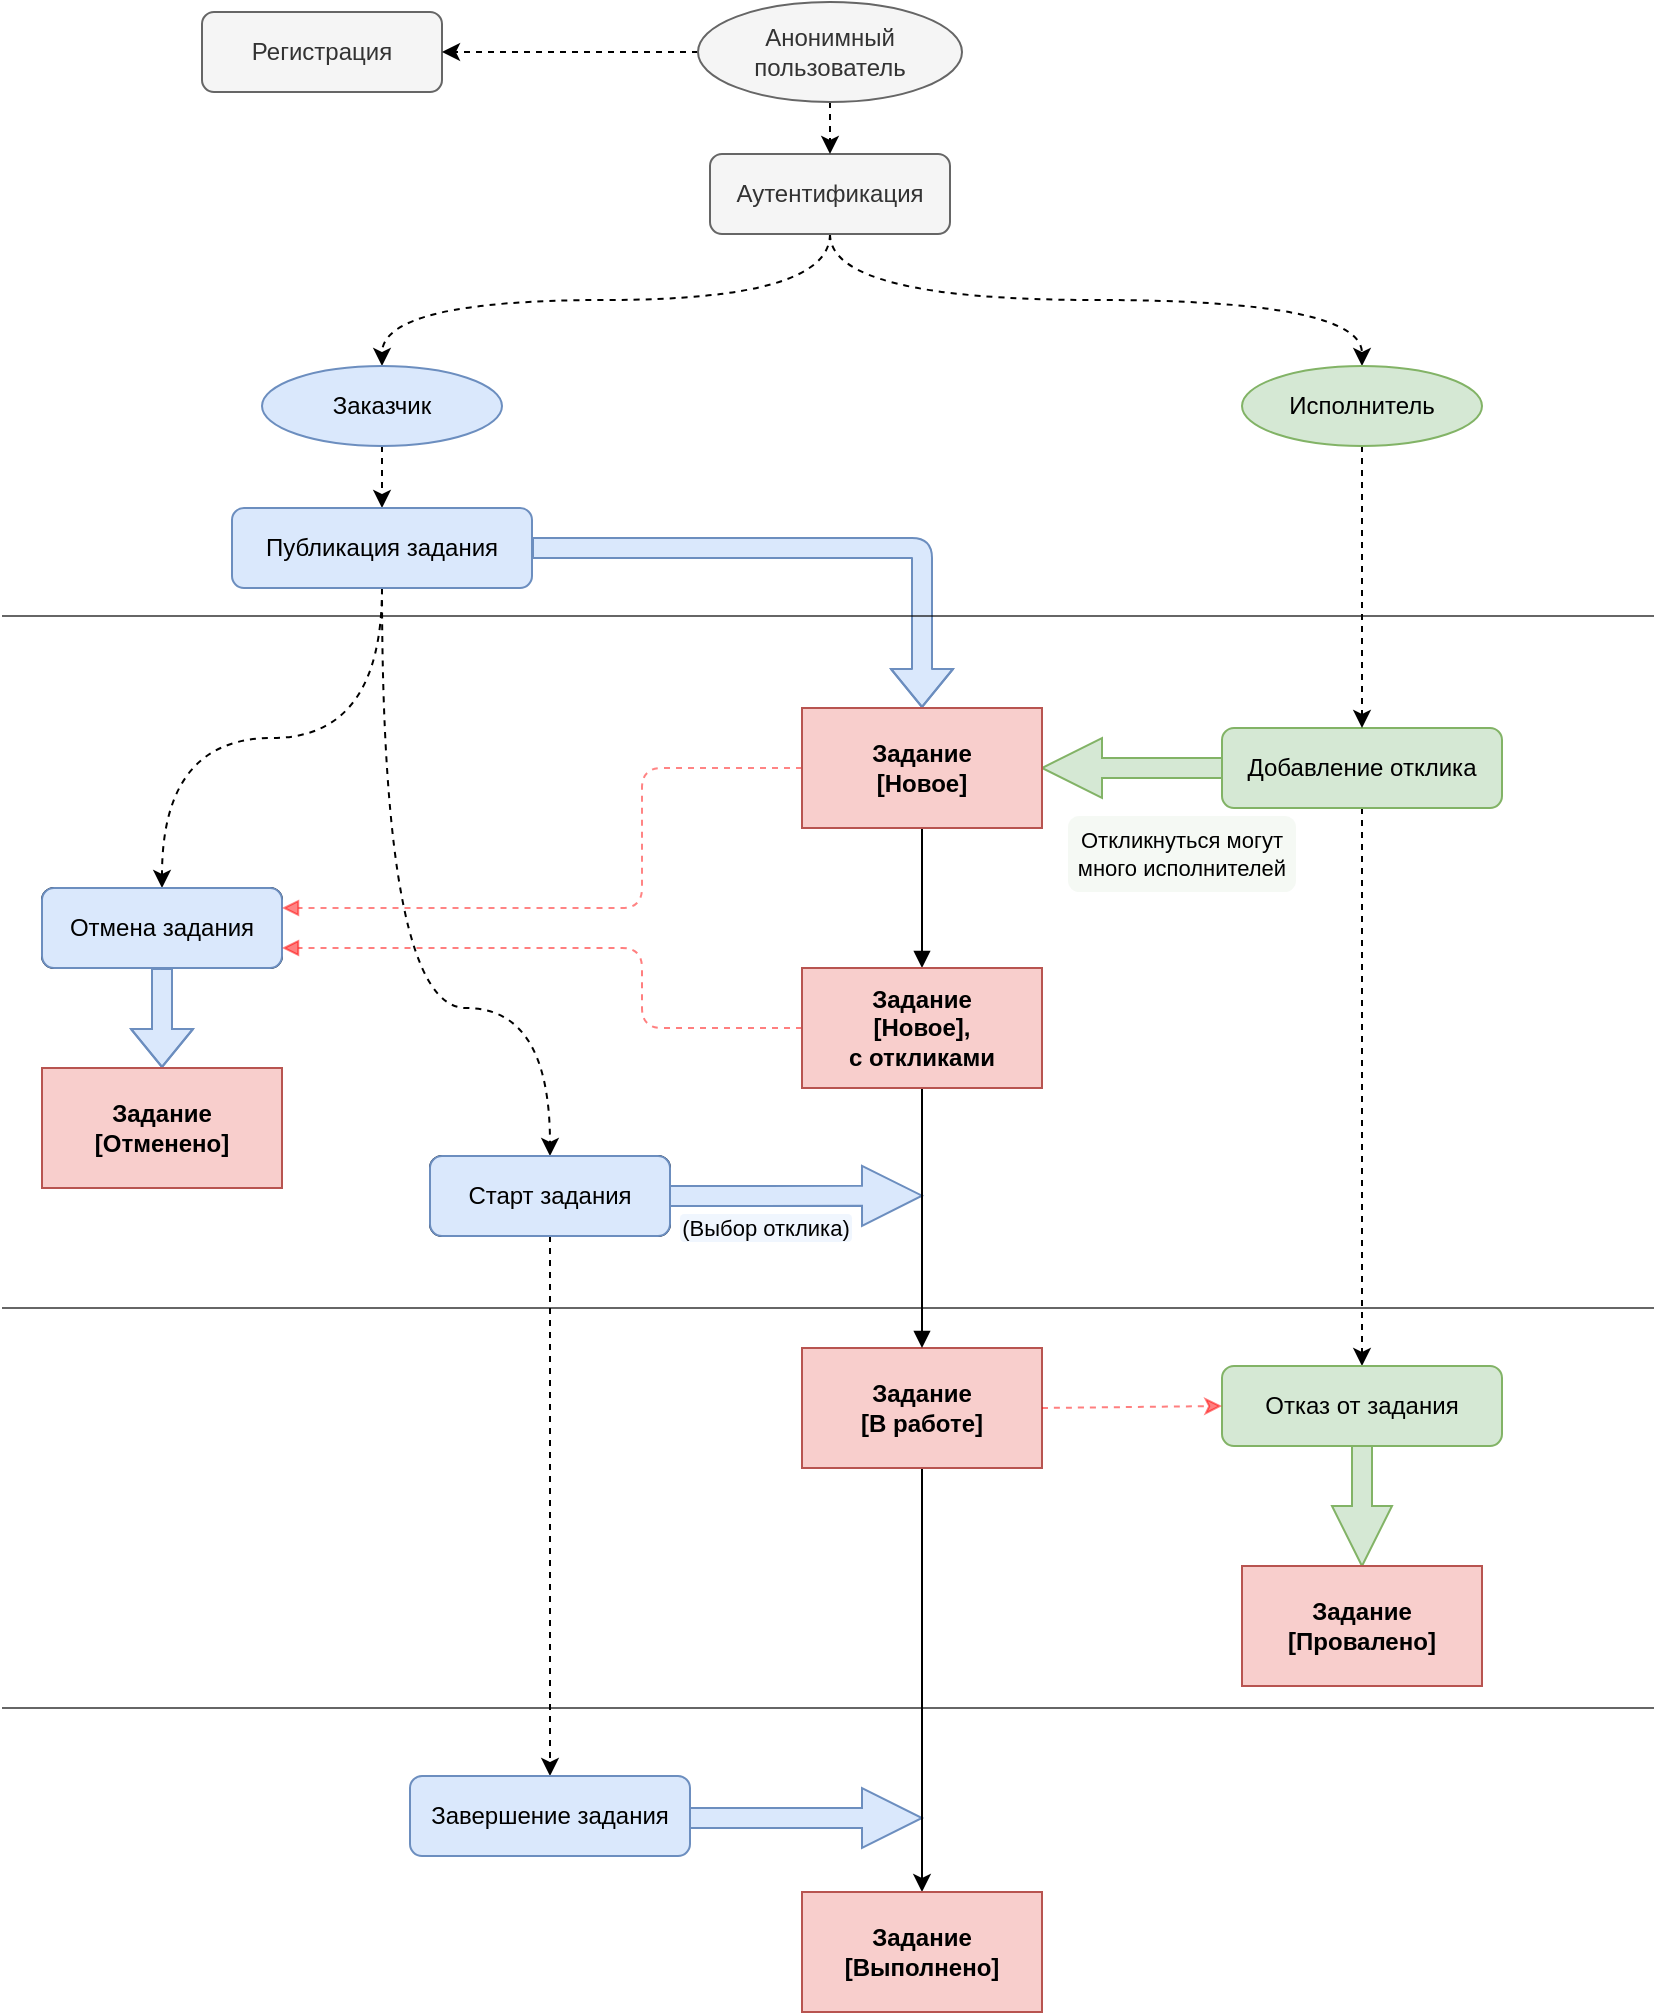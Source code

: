 <mxfile version="15.5.9" type="device"><diagram id="EFZVQ-nepXWQ6A_nCq67" name="Page-1"><mxGraphModel dx="1718" dy="962" grid="1" gridSize="10" guides="1" tooltips="1" connect="1" arrows="1" fold="1" page="1" pageScale="1" pageWidth="827" pageHeight="1169" background="none" math="0" shadow="0"><root><mxCell id="0"/><mxCell id="1" parent="0"/><mxCell id="295ccdI-shezoyRqxcl8-2" value="Регистрация" style="rounded=1;whiteSpace=wrap;html=1;fillColor=#f5f5f5;fontColor=#333333;strokeColor=#666666;" vertex="1" parent="1"><mxGeometry x="100" y="22" width="120" height="40" as="geometry"/></mxCell><mxCell id="295ccdI-shezoyRqxcl8-67" style="edgeStyle=orthogonalEdgeStyle;orthogonalLoop=1;jettySize=auto;html=1;exitX=0.5;exitY=1;exitDx=0;exitDy=0;entryX=0.5;entryY=0;entryDx=0;entryDy=0;dashed=1;curved=1;" edge="1" parent="1" source="295ccdI-shezoyRqxcl8-3" target="295ccdI-shezoyRqxcl8-46"><mxGeometry relative="1" as="geometry"/></mxCell><mxCell id="295ccdI-shezoyRqxcl8-69" style="edgeStyle=orthogonalEdgeStyle;orthogonalLoop=1;jettySize=auto;html=1;exitX=0.5;exitY=1;exitDx=0;exitDy=0;entryX=0.5;entryY=0;entryDx=0;entryDy=0;dashed=1;curved=1;" edge="1" parent="1" source="295ccdI-shezoyRqxcl8-3" target="295ccdI-shezoyRqxcl8-47"><mxGeometry relative="1" as="geometry"/></mxCell><mxCell id="295ccdI-shezoyRqxcl8-3" value="Аутентификация" style="rounded=1;whiteSpace=wrap;html=1;fillColor=#f5f5f5;fontColor=#333333;strokeColor=#666666;" vertex="1" parent="1"><mxGeometry x="354" y="93" width="120" height="40" as="geometry"/></mxCell><mxCell id="295ccdI-shezoyRqxcl8-27" style="edgeStyle=orthogonalEdgeStyle;rounded=0;orthogonalLoop=1;jettySize=auto;html=1;exitX=0.5;exitY=1;exitDx=0;exitDy=0;entryX=0.5;entryY=0;entryDx=0;entryDy=0;dashed=1;" edge="1" parent="1" source="295ccdI-shezoyRqxcl8-46" target="295ccdI-shezoyRqxcl8-26"><mxGeometry relative="1" as="geometry"><mxPoint x="190" y="270" as="sourcePoint"/></mxGeometry></mxCell><mxCell id="295ccdI-shezoyRqxcl8-36" style="edgeStyle=orthogonalEdgeStyle;rounded=0;orthogonalLoop=1;jettySize=auto;html=1;exitX=0.5;exitY=1;exitDx=0;exitDy=0;entryX=0.5;entryY=0;entryDx=0;entryDy=0;shape=flexArrow;fillColor=#dae8fc;strokeColor=#6c8ebf;" edge="1" parent="1" source="295ccdI-shezoyRqxcl8-14"><mxGeometry relative="1" as="geometry"><mxPoint x="80" y="550" as="targetPoint"/></mxGeometry></mxCell><mxCell id="295ccdI-shezoyRqxcl8-14" value="Отмена задания" style="rounded=1;whiteSpace=wrap;html=1;" vertex="1" parent="1"><mxGeometry x="20" y="460" width="120" height="40" as="geometry"/></mxCell><mxCell id="295ccdI-shezoyRqxcl8-60" style="edgeStyle=orthogonalEdgeStyle;rounded=0;orthogonalLoop=1;jettySize=auto;html=1;exitX=0.5;exitY=1;exitDx=0;exitDy=0;dashed=1;startArrow=none;" edge="1" parent="1" source="295ccdI-shezoyRqxcl8-66" target="295ccdI-shezoyRqxcl8-18"><mxGeometry relative="1" as="geometry"/></mxCell><mxCell id="295ccdI-shezoyRqxcl8-63" style="edgeStyle=orthogonalEdgeStyle;rounded=0;orthogonalLoop=1;jettySize=auto;html=1;exitX=1;exitY=0.5;exitDx=0;exitDy=0;shape=arrow;fillColor=#dae8fc;strokeColor=#6c8ebf;" edge="1" parent="1" source="295ccdI-shezoyRqxcl8-15"><mxGeometry relative="1" as="geometry"><mxPoint x="460" y="613.857" as="targetPoint"/></mxGeometry></mxCell><mxCell id="295ccdI-shezoyRqxcl8-15" value="Старт задания" style="rounded=1;whiteSpace=wrap;html=1;" vertex="1" parent="1"><mxGeometry x="214" y="594" width="120" height="40" as="geometry"/></mxCell><mxCell id="295ccdI-shezoyRqxcl8-58" style="edgeStyle=orthogonalEdgeStyle;rounded=0;orthogonalLoop=1;jettySize=auto;html=1;exitX=0.5;exitY=1;exitDx=0;exitDy=0;entryX=0.5;entryY=0;entryDx=0;entryDy=0;dashed=1;" edge="1" parent="1" source="295ccdI-shezoyRqxcl8-16" target="295ccdI-shezoyRqxcl8-17"><mxGeometry relative="1" as="geometry"/></mxCell><mxCell id="295ccdI-shezoyRqxcl8-64" style="edgeStyle=orthogonalEdgeStyle;rounded=0;orthogonalLoop=1;jettySize=auto;html=1;exitX=0;exitY=0.5;exitDx=0;exitDy=0;shape=arrow;fillColor=#d5e8d4;strokeColor=#82b366;entryX=1;entryY=0.5;entryDx=0;entryDy=0;" edge="1" parent="1" source="295ccdI-shezoyRqxcl8-16" target="295ccdI-shezoyRqxcl8-107"><mxGeometry relative="1" as="geometry"><mxPoint x="460" y="483.143" as="targetPoint"/></mxGeometry></mxCell><mxCell id="295ccdI-shezoyRqxcl8-16" value="Добавление отклика" style="rounded=1;whiteSpace=wrap;html=1;fillColor=#d5e8d4;strokeColor=#82b366;" vertex="1" parent="1"><mxGeometry x="610" y="380" width="140" height="40" as="geometry"/></mxCell><mxCell id="295ccdI-shezoyRqxcl8-59" style="edgeStyle=orthogonalEdgeStyle;rounded=0;orthogonalLoop=1;jettySize=auto;html=1;exitX=0.5;exitY=1;exitDx=0;exitDy=0;entryX=0.5;entryY=0;entryDx=0;entryDy=0;shape=arrow;fillColor=#d5e8d4;strokeColor=#82b366;" edge="1" parent="1" source="295ccdI-shezoyRqxcl8-17" target="295ccdI-shezoyRqxcl8-50"><mxGeometry relative="1" as="geometry"/></mxCell><mxCell id="295ccdI-shezoyRqxcl8-17" value="Отказ от задания" style="rounded=1;whiteSpace=wrap;html=1;fillColor=#d5e8d4;strokeColor=#82b366;" vertex="1" parent="1"><mxGeometry x="610" y="699" width="140" height="40" as="geometry"/></mxCell><mxCell id="295ccdI-shezoyRqxcl8-62" style="edgeStyle=orthogonalEdgeStyle;rounded=0;orthogonalLoop=1;jettySize=auto;html=1;exitX=1;exitY=0.5;exitDx=0;exitDy=0;shape=arrow;sketch=0;shadow=0;endArrow=block;fillColor=#dae8fc;strokeColor=#6c8ebf;" edge="1" parent="1"><mxGeometry relative="1" as="geometry"><mxPoint x="460" y="925" as="targetPoint"/><mxPoint x="344" y="925" as="sourcePoint"/></mxGeometry></mxCell><mxCell id="295ccdI-shezoyRqxcl8-18" value="Завершение задания" style="rounded=1;whiteSpace=wrap;html=1;fillColor=#dae8fc;strokeColor=#6c8ebf;" vertex="1" parent="1"><mxGeometry x="204" y="904" width="140" height="40" as="geometry"/></mxCell><mxCell id="295ccdI-shezoyRqxcl8-28" style="edgeStyle=orthogonalEdgeStyle;rounded=1;orthogonalLoop=1;jettySize=auto;html=1;exitX=1;exitY=0.5;exitDx=0;exitDy=0;entryX=0.5;entryY=0;entryDx=0;entryDy=0;fillColor=#dae8fc;strokeColor=#6c8ebf;shape=flexArrow;sketch=0;" edge="1" parent="1" source="295ccdI-shezoyRqxcl8-26" target="295ccdI-shezoyRqxcl8-107"><mxGeometry relative="1" as="geometry"><mxPoint x="400" y="310" as="targetPoint"/></mxGeometry></mxCell><mxCell id="295ccdI-shezoyRqxcl8-38" style="edgeStyle=orthogonalEdgeStyle;orthogonalLoop=1;jettySize=auto;html=1;exitX=0.5;exitY=1;exitDx=0;exitDy=0;entryX=0.5;entryY=0;entryDx=0;entryDy=0;dashed=1;curved=1;" edge="1" parent="1" source="295ccdI-shezoyRqxcl8-26" target="295ccdI-shezoyRqxcl8-14"><mxGeometry relative="1" as="geometry"/></mxCell><mxCell id="295ccdI-shezoyRqxcl8-39" style="edgeStyle=orthogonalEdgeStyle;orthogonalLoop=1;jettySize=auto;html=1;exitX=0.5;exitY=1;exitDx=0;exitDy=0;entryX=0.5;entryY=0;entryDx=0;entryDy=0;dashed=1;curved=1;" edge="1" parent="1" source="295ccdI-shezoyRqxcl8-26" target="295ccdI-shezoyRqxcl8-15"><mxGeometry relative="1" as="geometry"><Array as="points"><mxPoint x="190" y="520"/><mxPoint x="274" y="520"/></Array></mxGeometry></mxCell><mxCell id="295ccdI-shezoyRqxcl8-26" value="Публикация задания" style="rounded=1;whiteSpace=wrap;html=1;fillColor=#dae8fc;strokeColor=#6c8ebf;" vertex="1" parent="1"><mxGeometry x="115" y="270" width="150" height="40" as="geometry"/></mxCell><mxCell id="295ccdI-shezoyRqxcl8-44" style="edgeStyle=orthogonalEdgeStyle;rounded=0;orthogonalLoop=1;jettySize=auto;html=1;exitX=0;exitY=0.5;exitDx=0;exitDy=0;entryX=1;entryY=0.5;entryDx=0;entryDy=0;dashed=1;" edge="1" parent="1" source="295ccdI-shezoyRqxcl8-43" target="295ccdI-shezoyRqxcl8-2"><mxGeometry relative="1" as="geometry"/></mxCell><mxCell id="295ccdI-shezoyRqxcl8-45" style="edgeStyle=orthogonalEdgeStyle;rounded=0;orthogonalLoop=1;jettySize=auto;html=1;exitX=0.5;exitY=1;exitDx=0;exitDy=0;entryX=0.5;entryY=0;entryDx=0;entryDy=0;dashed=1;" edge="1" parent="1" source="295ccdI-shezoyRqxcl8-43" target="295ccdI-shezoyRqxcl8-3"><mxGeometry relative="1" as="geometry"/></mxCell><mxCell id="295ccdI-shezoyRqxcl8-43" value="&lt;span&gt;Анонимный пользователь&lt;/span&gt;" style="ellipse;whiteSpace=wrap;html=1;fillColor=#f5f5f5;fontColor=#333333;strokeColor=#666666;" vertex="1" parent="1"><mxGeometry x="348" y="17" width="132" height="50" as="geometry"/></mxCell><mxCell id="295ccdI-shezoyRqxcl8-46" value="Заказчик" style="ellipse;whiteSpace=wrap;html=1;fillColor=#dae8fc;strokeColor=#6c8ebf;" vertex="1" parent="1"><mxGeometry x="130" y="199" width="120" height="40" as="geometry"/></mxCell><mxCell id="295ccdI-shezoyRqxcl8-53" style="edgeStyle=orthogonalEdgeStyle;rounded=0;orthogonalLoop=1;jettySize=auto;html=1;exitX=0.5;exitY=1;exitDx=0;exitDy=0;dashed=1;" edge="1" parent="1" source="295ccdI-shezoyRqxcl8-47" target="295ccdI-shezoyRqxcl8-16"><mxGeometry relative="1" as="geometry"/></mxCell><mxCell id="295ccdI-shezoyRqxcl8-47" value="&lt;span&gt;Исполнитель&lt;/span&gt;" style="ellipse;whiteSpace=wrap;html=1;fillColor=#d5e8d4;strokeColor=#82b366;" vertex="1" parent="1"><mxGeometry x="620" y="199" width="120" height="40" as="geometry"/></mxCell><mxCell id="295ccdI-shezoyRqxcl8-48" value="&lt;span&gt;Задание&lt;/span&gt;&lt;br&gt;&lt;span&gt;[Отменено]&lt;/span&gt;" style="rounded=0;whiteSpace=wrap;html=1;fillColor=#f8cecc;strokeColor=#b85450;" vertex="1" parent="1"><mxGeometry x="20" y="550" width="120" height="60" as="geometry"/></mxCell><mxCell id="295ccdI-shezoyRqxcl8-61" style="edgeStyle=orthogonalEdgeStyle;rounded=0;orthogonalLoop=1;jettySize=auto;html=1;exitX=0.5;exitY=1;exitDx=0;exitDy=0;entryX=0.5;entryY=0;entryDx=0;entryDy=0;" edge="1" parent="1" source="295ccdI-shezoyRqxcl8-49" target="295ccdI-shezoyRqxcl8-51"><mxGeometry relative="1" as="geometry"/></mxCell><mxCell id="295ccdI-shezoyRqxcl8-49" value="&lt;span&gt;Задание&lt;/span&gt;&lt;br&gt;&lt;span&gt;[В работе]&lt;/span&gt;" style="rounded=0;whiteSpace=wrap;html=1;fillColor=#f8cecc;strokeColor=#b85450;fontStyle=1" vertex="1" parent="1"><mxGeometry x="400" y="690" width="120" height="60" as="geometry"/></mxCell><mxCell id="295ccdI-shezoyRqxcl8-50" value="&lt;span&gt;Задание&lt;/span&gt;&lt;br&gt;&lt;span&gt;[Провалено]&lt;/span&gt;" style="rounded=0;whiteSpace=wrap;html=1;fillColor=#f8cecc;strokeColor=#b85450;fontStyle=1" vertex="1" parent="1"><mxGeometry x="620" y="799" width="120" height="60" as="geometry"/></mxCell><mxCell id="295ccdI-shezoyRqxcl8-51" value="&lt;span&gt;Задание&lt;/span&gt;&lt;br&gt;&lt;span&gt;[Выполнено]&lt;/span&gt;" style="rounded=0;whiteSpace=wrap;html=1;fillColor=#f8cecc;strokeColor=#b85450;fontStyle=1" vertex="1" parent="1"><mxGeometry x="400" y="962" width="120" height="60" as="geometry"/></mxCell><mxCell id="295ccdI-shezoyRqxcl8-65" value="Отмена задания" style="rounded=1;whiteSpace=wrap;html=1;fillColor=#dae8fc;strokeColor=#6c8ebf;" vertex="1" parent="1"><mxGeometry x="20" y="460" width="120" height="40" as="geometry"/></mxCell><mxCell id="295ccdI-shezoyRqxcl8-99" value="(Выбор отклика)" style="text;html=1;strokeColor=none;fillColor=#dae8fc;align=center;verticalAlign=middle;whiteSpace=wrap;rounded=1;fontSize=11;opacity=40;" vertex="1" parent="1"><mxGeometry x="339" y="623" width="86" height="14" as="geometry"/></mxCell><mxCell id="295ccdI-shezoyRqxcl8-105" value="Откликнуться могут много исполнителей" style="text;html=1;strokeColor=none;fillColor=#d5e8d4;align=center;verticalAlign=middle;whiteSpace=wrap;rounded=1;fontSize=11;opacity=25;glass=0;" vertex="1" parent="1"><mxGeometry x="533" y="424" width="114" height="38" as="geometry"/></mxCell><mxCell id="295ccdI-shezoyRqxcl8-66" value="Старт задания" style="rounded=1;whiteSpace=wrap;html=1;fillColor=#dae8fc;strokeColor=#6c8ebf;" vertex="1" parent="1"><mxGeometry x="214" y="594" width="120" height="40" as="geometry"/></mxCell><mxCell id="295ccdI-shezoyRqxcl8-106" value="" style="edgeStyle=orthogonalEdgeStyle;rounded=0;orthogonalLoop=1;jettySize=auto;html=1;exitX=0.5;exitY=1;exitDx=0;exitDy=0;dashed=1;endArrow=none;" edge="1" parent="1" source="295ccdI-shezoyRqxcl8-15" target="295ccdI-shezoyRqxcl8-66"><mxGeometry relative="1" as="geometry"><mxPoint x="274" y="634" as="sourcePoint"/><mxPoint x="274" y="786" as="targetPoint"/></mxGeometry></mxCell><mxCell id="295ccdI-shezoyRqxcl8-113" style="edgeStyle=orthogonalEdgeStyle;curved=1;sketch=0;orthogonalLoop=1;jettySize=auto;html=1;exitX=0.5;exitY=1;exitDx=0;exitDy=0;entryX=0.5;entryY=0;entryDx=0;entryDy=0;shadow=0;fontSize=11;startArrow=none;startFill=0;endArrow=block;strokeWidth=1;fillColor=none;" edge="1" parent="1" source="295ccdI-shezoyRqxcl8-107" target="295ccdI-shezoyRqxcl8-112"><mxGeometry relative="1" as="geometry"/></mxCell><mxCell id="295ccdI-shezoyRqxcl8-120" style="edgeStyle=orthogonalEdgeStyle;rounded=1;sketch=0;orthogonalLoop=1;jettySize=auto;html=1;exitX=0;exitY=0.5;exitDx=0;exitDy=0;entryX=1;entryY=0.25;entryDx=0;entryDy=0;shadow=0;dashed=1;fontSize=11;startArrow=none;startFill=0;endArrow=block;strokeWidth=1;fillColor=none;strokeColor=#FF0A0A;opacity=50;" edge="1" parent="1" source="295ccdI-shezoyRqxcl8-107" target="295ccdI-shezoyRqxcl8-65"><mxGeometry relative="1" as="geometry"><Array as="points"><mxPoint x="320" y="400"/><mxPoint x="320" y="470"/></Array></mxGeometry></mxCell><mxCell id="295ccdI-shezoyRqxcl8-107" value="&lt;span&gt;Задание&lt;/span&gt;&lt;br&gt;&lt;span&gt;[Новое]&lt;/span&gt;" style="rounded=0;whiteSpace=wrap;html=1;fillColor=#f8cecc;strokeColor=#b85450;fontStyle=1" vertex="1" parent="1"><mxGeometry x="400" y="370" width="120" height="60" as="geometry"/></mxCell><mxCell id="295ccdI-shezoyRqxcl8-109" value="&lt;span&gt;Задание&lt;/span&gt;&lt;br&gt;&lt;span&gt;[Отменено]&lt;/span&gt;" style="rounded=0;whiteSpace=wrap;html=1;fillColor=#f8cecc;strokeColor=#b85450;fontStyle=1" vertex="1" parent="1"><mxGeometry x="20" y="550" width="120" height="60" as="geometry"/></mxCell><mxCell id="295ccdI-shezoyRqxcl8-114" style="edgeStyle=orthogonalEdgeStyle;curved=1;sketch=0;orthogonalLoop=1;jettySize=auto;html=1;exitX=0.5;exitY=1;exitDx=0;exitDy=0;shadow=0;fontSize=11;startArrow=none;startFill=0;endArrow=block;strokeWidth=1;fillColor=none;entryX=0.5;entryY=0;entryDx=0;entryDy=0;" edge="1" parent="1" source="295ccdI-shezoyRqxcl8-112" target="295ccdI-shezoyRqxcl8-49"><mxGeometry relative="1" as="geometry"><mxPoint x="460" y="700" as="targetPoint"/></mxGeometry></mxCell><mxCell id="295ccdI-shezoyRqxcl8-121" style="edgeStyle=orthogonalEdgeStyle;sketch=0;orthogonalLoop=1;jettySize=auto;html=1;exitX=0;exitY=0.5;exitDx=0;exitDy=0;shadow=0;dashed=1;fontSize=11;startArrow=none;startFill=0;endArrow=block;strokeWidth=1;fillColor=none;entryX=1;entryY=0.75;entryDx=0;entryDy=0;strokeColor=#FF0000;opacity=50;rounded=1;" edge="1" parent="1" source="295ccdI-shezoyRqxcl8-112" target="295ccdI-shezoyRqxcl8-65"><mxGeometry relative="1" as="geometry"><mxPoint x="170" y="580" as="targetPoint"/><Array as="points"><mxPoint x="320" y="530"/><mxPoint x="320" y="490"/></Array></mxGeometry></mxCell><mxCell id="295ccdI-shezoyRqxcl8-112" value="&lt;span&gt;Задание&lt;/span&gt;&lt;br&gt;&lt;span&gt;[Новое],&lt;br&gt;с откликами&lt;br&gt;&lt;/span&gt;" style="rounded=0;whiteSpace=wrap;html=1;fillColor=#f8cecc;strokeColor=#b85450;fontStyle=1" vertex="1" parent="1"><mxGeometry x="400" y="500" width="120" height="60" as="geometry"/></mxCell><mxCell id="295ccdI-shezoyRqxcl8-115" value="" style="endArrow=none;html=1;strokeWidth=1;shadow=0;sketch=0;fontSize=11;fillColor=none;curved=1;opacity=60;" edge="1" parent="1"><mxGeometry width="50" height="50" relative="1" as="geometry"><mxPoint y="324" as="sourcePoint"/><mxPoint x="826" y="324" as="targetPoint"/></mxGeometry></mxCell><mxCell id="295ccdI-shezoyRqxcl8-117" value="" style="endArrow=none;html=1;strokeWidth=1;shadow=0;sketch=0;fontSize=11;fillColor=none;curved=1;opacity=60;" edge="1" parent="1"><mxGeometry width="50" height="50" relative="1" as="geometry"><mxPoint y="670" as="sourcePoint"/><mxPoint x="826" y="670" as="targetPoint"/></mxGeometry></mxCell><mxCell id="295ccdI-shezoyRqxcl8-118" value="" style="endArrow=none;html=1;strokeWidth=1;shadow=0;sketch=0;fontSize=11;fillColor=none;curved=1;opacity=60;" edge="1" parent="1"><mxGeometry width="50" height="50" relative="1" as="geometry"><mxPoint y="870" as="sourcePoint"/><mxPoint x="826" y="870" as="targetPoint"/></mxGeometry></mxCell><mxCell id="295ccdI-shezoyRqxcl8-119" value="" style="endArrow=classic;html=1;rounded=1;shadow=0;sketch=0;fontSize=11;strokeWidth=1;fillColor=none;curved=1;dashed=1;exitX=1;exitY=0.5;exitDx=0;exitDy=0;entryX=0;entryY=0.5;entryDx=0;entryDy=0;strokeColor=#FF0000;opacity=50;" edge="1" parent="1" source="295ccdI-shezoyRqxcl8-49" target="295ccdI-shezoyRqxcl8-17"><mxGeometry width="50" height="50" relative="1" as="geometry"><mxPoint x="520" y="718" as="sourcePoint"/><mxPoint x="610" y="719" as="targetPoint"/></mxGeometry></mxCell></root></mxGraphModel></diagram></mxfile>
